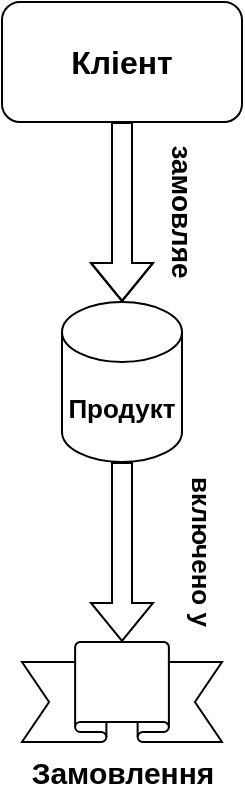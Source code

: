 <mxfile version="24.2.2" type="github">
  <diagram name="Страница — 1" id="FZdG436p-bInNcNcdWtJ">
    <mxGraphModel dx="880" dy="426" grid="1" gridSize="10" guides="1" tooltips="1" connect="1" arrows="1" fold="1" page="1" pageScale="1" pageWidth="827" pageHeight="1169" math="0" shadow="0">
      <root>
        <mxCell id="0" />
        <mxCell id="1" parent="0" />
        <mxCell id="MMWsSQDmM4OraGBMKokE-1" value="Кліент" style="rounded=1;whiteSpace=wrap;html=1;fontStyle=1;fontSize=16;" vertex="1" parent="1">
          <mxGeometry x="350" y="20" width="120" height="60" as="geometry" />
        </mxCell>
        <mxCell id="MMWsSQDmM4OraGBMKokE-5" value="" style="shape=flexArrow;endArrow=classic;html=1;rounded=0;" edge="1" parent="1">
          <mxGeometry width="50" height="50" relative="1" as="geometry">
            <mxPoint x="410" y="80" as="sourcePoint" />
            <mxPoint x="410" y="170" as="targetPoint" />
            <Array as="points">
              <mxPoint x="410" y="140" />
              <mxPoint x="410" y="120" />
            </Array>
          </mxGeometry>
        </mxCell>
        <mxCell id="MMWsSQDmM4OraGBMKokE-6" value="замовляе" style="text;html=1;align=center;verticalAlign=middle;whiteSpace=wrap;rounded=0;fontStyle=1;fontSize=14;rotation=90;" vertex="1" parent="1">
          <mxGeometry x="410" y="110" width="60" height="30" as="geometry" />
        </mxCell>
        <mxCell id="MMWsSQDmM4OraGBMKokE-7" value="Продукт" style="shape=cylinder3;whiteSpace=wrap;html=1;boundedLbl=1;backgroundOutline=1;size=15;fontStyle=1;fontSize=13;" vertex="1" parent="1">
          <mxGeometry x="380" y="170" width="60" height="80" as="geometry" />
        </mxCell>
        <mxCell id="MMWsSQDmM4OraGBMKokE-8" value="Замовлення" style="verticalLabelPosition=bottom;verticalAlign=top;html=1;shape=mxgraph.basic.banner;fontStyle=1;fontSize=15;" vertex="1" parent="1">
          <mxGeometry x="360" y="340" width="100" height="50" as="geometry" />
        </mxCell>
        <mxCell id="MMWsSQDmM4OraGBMKokE-9" value="" style="shape=flexArrow;endArrow=classic;html=1;rounded=0;entryX=0.5;entryY=0;entryDx=0;entryDy=0;entryPerimeter=0;" edge="1" parent="1" target="MMWsSQDmM4OraGBMKokE-8">
          <mxGeometry width="50" height="50" relative="1" as="geometry">
            <mxPoint x="410" y="250" as="sourcePoint" />
            <mxPoint x="640" y="140" as="targetPoint" />
          </mxGeometry>
        </mxCell>
        <mxCell id="MMWsSQDmM4OraGBMKokE-10" value="включено у" style="text;html=1;align=center;verticalAlign=middle;whiteSpace=wrap;rounded=0;rotation=90;fontStyle=1;fontSize=13;" vertex="1" parent="1">
          <mxGeometry x="410" y="280" width="80" height="30" as="geometry" />
        </mxCell>
      </root>
    </mxGraphModel>
  </diagram>
</mxfile>
